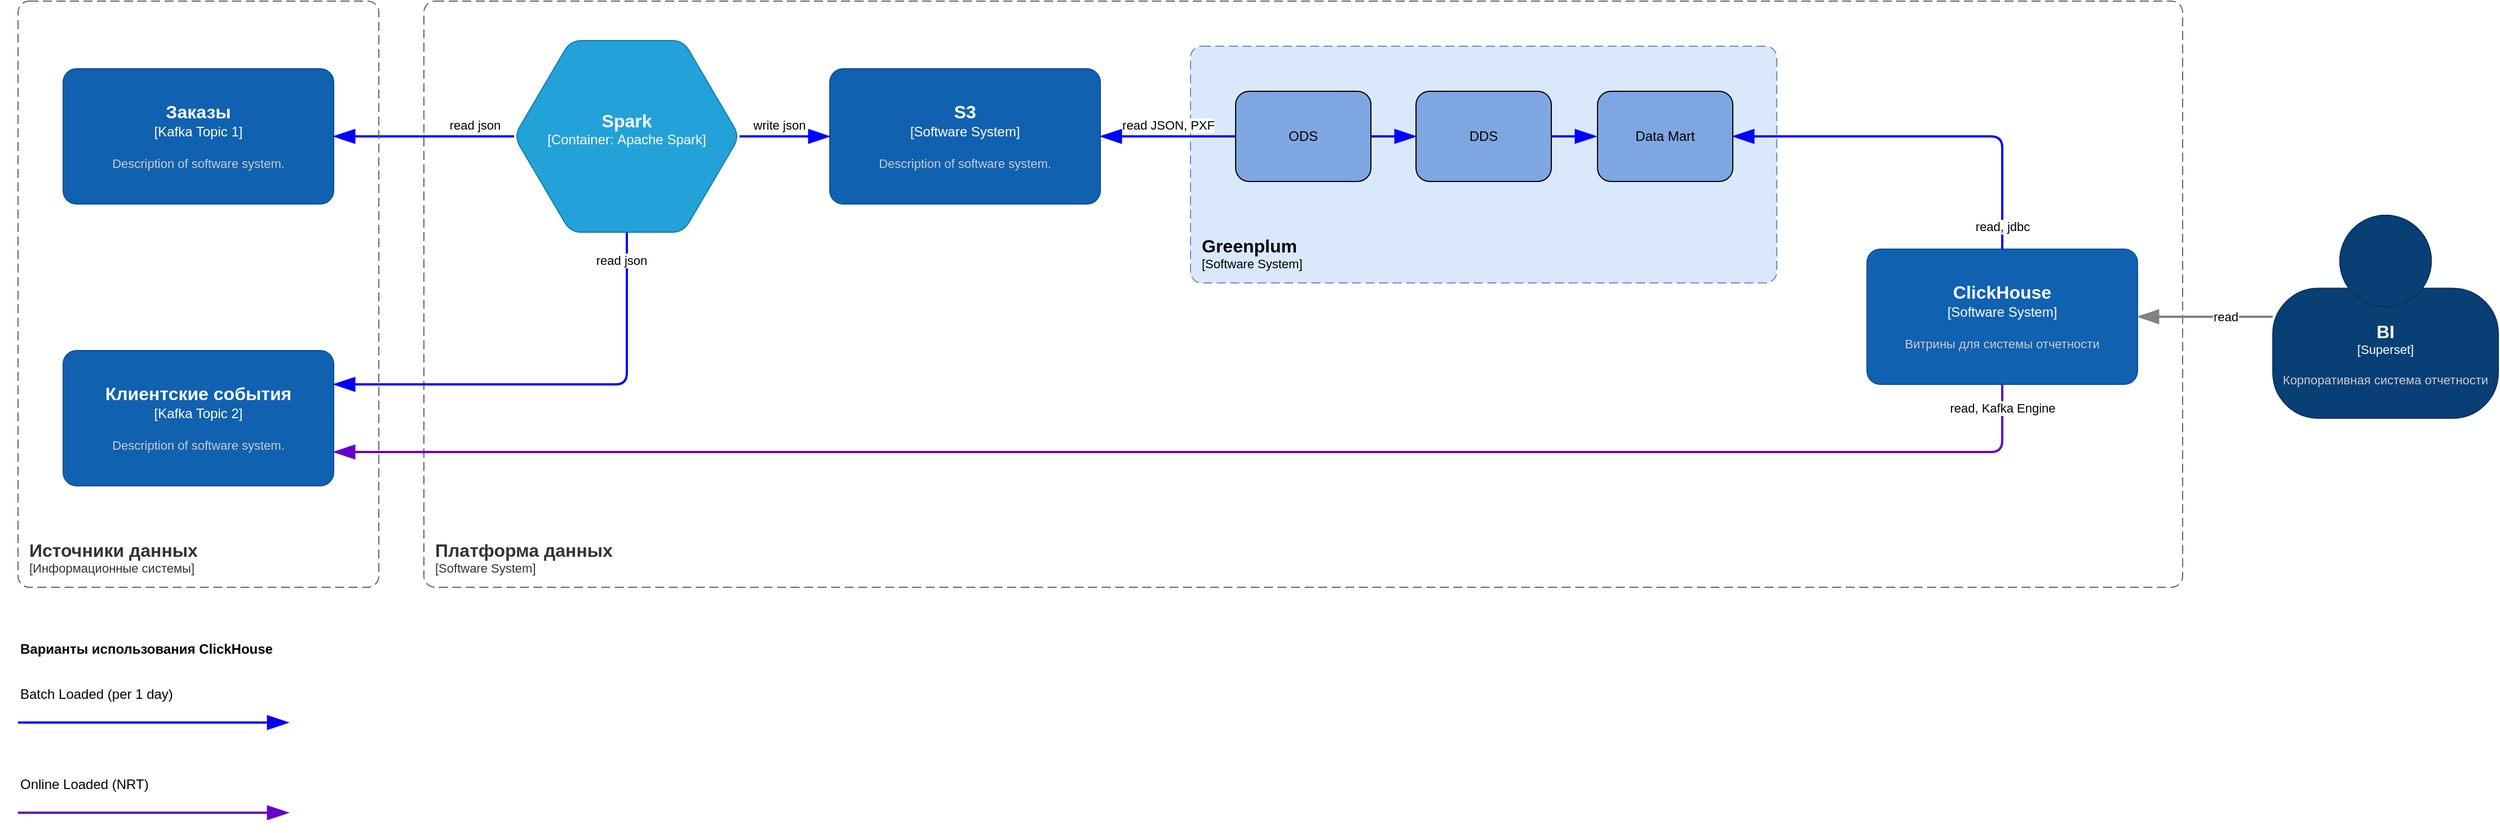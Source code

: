 <mxfile version="24.7.17">
  <diagram name="Page-1" id="fmKF6qhwYF40Ecv5AsWj">
    <mxGraphModel dx="1077" dy="627" grid="1" gridSize="10" guides="1" tooltips="1" connect="1" arrows="1" fold="1" page="1" pageScale="1" pageWidth="2336" pageHeight="1654" math="0" shadow="0">
      <root>
        <mxCell id="0" />
        <mxCell id="1" parent="0" />
        <object placeholders="1" c4Name="ClickHouse" c4Type="Software System" c4Description="Витрины для системы отчетности" label="&lt;font style=&quot;font-size: 16px&quot;&gt;&lt;b&gt;%c4Name%&lt;/b&gt;&lt;/font&gt;&lt;div&gt;[%c4Type%]&lt;/div&gt;&lt;br&gt;&lt;div&gt;&lt;font style=&quot;font-size: 11px&quot;&gt;&lt;font color=&quot;#cccccc&quot;&gt;%c4Description%&lt;/font&gt;&lt;/div&gt;" id="4Fma5v_y7Rf9FJcTUU7c-2">
          <mxCell style="rounded=1;whiteSpace=wrap;html=1;labelBackgroundColor=none;fillColor=#1061B0;fontColor=#ffffff;align=center;arcSize=10;strokeColor=#0D5091;metaEdit=1;resizable=0;points=[[0.25,0,0],[0.5,0,0],[0.75,0,0],[1,0.25,0],[1,0.5,0],[1,0.75,0],[0.75,1,0],[0.5,1,0],[0.25,1,0],[0,0.75,0],[0,0.5,0],[0,0.25,0]];" parent="1" vertex="1">
            <mxGeometry x="1760" y="260" width="240" height="120" as="geometry" />
          </mxCell>
        </object>
        <object placeholders="1" c4Name="Greenplum" c4Type="SystemScopeBoundary" c4Application="Software System" label="&lt;font style=&quot;font-size: 16px&quot;&gt;&lt;b&gt;&lt;div style=&quot;text-align: left&quot;&gt;%c4Name%&lt;/div&gt;&lt;/b&gt;&lt;/font&gt;&lt;div style=&quot;text-align: left&quot;&gt;[%c4Application%]&lt;/div&gt;" id="6L8jxl9qIoTDlg006zht-1">
          <mxCell style="rounded=1;fontSize=11;whiteSpace=wrap;html=1;dashed=1;arcSize=20;fillColor=#dae8fc;strokeColor=#6c8ebf;labelBackgroundColor=none;align=left;verticalAlign=bottom;labelBorderColor=none;spacingTop=0;spacing=10;dashPattern=8 4;metaEdit=1;rotatable=0;perimeter=rectanglePerimeter;noLabel=0;labelPadding=0;allowArrows=0;connectable=0;expand=0;recursiveResize=0;editable=1;pointerEvents=0;absoluteArcSize=1;points=[[0.25,0,0],[0.5,0,0],[0.75,0,0],[1,0.25,0],[1,0.5,0],[1,0.75,0],[0.75,1,0],[0.5,1,0],[0.25,1,0],[0,0.75,0],[0,0.5,0],[0,0.25,0]];" vertex="1" parent="1">
            <mxGeometry x="1160" y="80" width="520" height="210" as="geometry" />
          </mxCell>
        </object>
        <object placeholders="1" c4Name="S3" c4Type="Software System" c4Description="Description of software system." label="&lt;font style=&quot;font-size: 16px&quot;&gt;&lt;b&gt;%c4Name%&lt;/b&gt;&lt;/font&gt;&lt;div&gt;[%c4Type%]&lt;/div&gt;&lt;br&gt;&lt;div&gt;&lt;font style=&quot;font-size: 11px&quot;&gt;&lt;font color=&quot;#cccccc&quot;&gt;%c4Description%&lt;/font&gt;&lt;/div&gt;" id="6L8jxl9qIoTDlg006zht-2">
          <mxCell style="rounded=1;whiteSpace=wrap;html=1;labelBackgroundColor=none;fillColor=#1061B0;fontColor=#ffffff;align=center;arcSize=10;strokeColor=#0D5091;metaEdit=1;resizable=0;points=[[0.25,0,0],[0.5,0,0],[0.75,0,0],[1,0.25,0],[1,0.5,0],[1,0.75,0],[0.75,1,0],[0.5,1,0],[0.25,1,0],[0,0.75,0],[0,0.5,0],[0,0.25,0]];" vertex="1" parent="1">
            <mxGeometry x="840" y="100" width="240" height="120" as="geometry" />
          </mxCell>
        </object>
        <object placeholders="1" c4Name="Платформа данных" c4Type="SystemScopeBoundary" c4Application="Software System" label="&lt;font style=&quot;font-size: 16px&quot;&gt;&lt;b&gt;&lt;div style=&quot;text-align: left&quot;&gt;%c4Name%&lt;/div&gt;&lt;/b&gt;&lt;/font&gt;&lt;div style=&quot;text-align: left&quot;&gt;[%c4Application%]&lt;/div&gt;" id="6L8jxl9qIoTDlg006zht-3">
          <mxCell style="rounded=1;fontSize=11;whiteSpace=wrap;html=1;dashed=1;arcSize=20;fillColor=none;strokeColor=#666666;fontColor=#333333;labelBackgroundColor=none;align=left;verticalAlign=bottom;labelBorderColor=none;spacingTop=0;spacing=10;dashPattern=8 4;metaEdit=1;rotatable=0;perimeter=rectanglePerimeter;noLabel=0;labelPadding=0;allowArrows=0;connectable=0;expand=0;recursiveResize=0;editable=1;pointerEvents=0;absoluteArcSize=1;points=[[0.25,0,0],[0.5,0,0],[0.75,0,0],[1,0.25,0],[1,0.5,0],[1,0.75,0],[0.75,1,0],[0.5,1,0],[0.25,1,0],[0,0.75,0],[0,0.5,0],[0,0.25,0]];" vertex="1" parent="1">
            <mxGeometry x="480" y="40" width="1560" height="520" as="geometry" />
          </mxCell>
        </object>
        <object placeholders="1" c4Name="BI" c4Type="Superset" c4Description="Корпоративная система отчетности" label="&lt;font style=&quot;font-size: 16px&quot;&gt;&lt;b&gt;%c4Name%&lt;/b&gt;&lt;/font&gt;&lt;div&gt;[%c4Type%]&lt;/div&gt;&lt;br&gt;&lt;div&gt;&lt;font style=&quot;font-size: 11px&quot;&gt;&lt;font color=&quot;#cccccc&quot;&gt;%c4Description%&lt;/font&gt;&lt;/div&gt;" id="6L8jxl9qIoTDlg006zht-5">
          <mxCell style="html=1;fontSize=11;dashed=0;whiteSpace=wrap;fillColor=#083F75;strokeColor=#06315C;fontColor=#ffffff;shape=mxgraph.c4.person2;align=center;metaEdit=1;points=[[0.5,0,0],[1,0.5,0],[1,0.75,0],[0.75,1,0],[0.5,1,0],[0.25,1,0],[0,0.75,0],[0,0.5,0]];resizable=0;" vertex="1" parent="1">
            <mxGeometry x="2120" y="230" width="200" height="180" as="geometry" />
          </mxCell>
        </object>
        <mxCell id="6L8jxl9qIoTDlg006zht-6" style="edgeStyle=orthogonalEdgeStyle;rounded=1;orthogonalLoop=1;jettySize=auto;html=1;entryX=0;entryY=0.5;entryDx=0;entryDy=0;entryPerimeter=0;endArrow=none;endFill=0;endSize=14;startSize=14;strokeColor=#828282;curved=0;startArrow=blockThin;startFill=1;strokeWidth=2;" edge="1" parent="1" source="4Fma5v_y7Rf9FJcTUU7c-2" target="6L8jxl9qIoTDlg006zht-5">
          <mxGeometry relative="1" as="geometry" />
        </mxCell>
        <mxCell id="6L8jxl9qIoTDlg006zht-34" value="read" style="edgeLabel;html=1;align=center;verticalAlign=middle;resizable=0;points=[];" vertex="1" connectable="0" parent="6L8jxl9qIoTDlg006zht-6">
          <mxGeometry x="0.298" relative="1" as="geometry">
            <mxPoint as="offset" />
          </mxGeometry>
        </mxCell>
        <mxCell id="6L8jxl9qIoTDlg006zht-7" value="Data Mart" style="rounded=1;whiteSpace=wrap;html=1;fillColor=#7EA6E0;" vertex="1" parent="1">
          <mxGeometry x="1521" y="120" width="120" height="80" as="geometry" />
        </mxCell>
        <mxCell id="6L8jxl9qIoTDlg006zht-9" style="edgeStyle=orthogonalEdgeStyle;rounded=1;orthogonalLoop=1;jettySize=auto;html=1;curved=0;endArrow=none;endFill=0;endSize=14;startSize=14;strokeColor=#0000FF;strokeWidth=2;startArrow=blockThin;startFill=1;" edge="1" parent="1" source="6L8jxl9qIoTDlg006zht-7" target="4Fma5v_y7Rf9FJcTUU7c-2">
          <mxGeometry relative="1" as="geometry">
            <Array as="points">
              <mxPoint x="1880" y="160" />
            </Array>
          </mxGeometry>
        </mxCell>
        <mxCell id="6L8jxl9qIoTDlg006zht-32" value="read, jdbc" style="edgeLabel;html=1;align=center;verticalAlign=middle;resizable=0;points=[];" vertex="1" connectable="0" parent="6L8jxl9qIoTDlg006zht-9">
          <mxGeometry x="0.745" y="1" relative="1" as="geometry">
            <mxPoint x="-1" y="23" as="offset" />
          </mxGeometry>
        </mxCell>
        <object placeholders="1" c4Type="Relationship" id="6L8jxl9qIoTDlg006zht-10">
          <mxCell style="endArrow=blockThin;html=1;fontSize=10;fontColor=#404040;strokeWidth=2;endFill=1;strokeColor=#0000FF;elbow=vertical;metaEdit=1;endSize=14;startSize=14;jumpStyle=arc;jumpSize=16;rounded=0;edgeStyle=orthogonalEdgeStyle;" edge="1" parent="1">
            <mxGeometry width="240" relative="1" as="geometry">
              <mxPoint x="120" y="680" as="sourcePoint" />
              <mxPoint x="360" y="680" as="targetPoint" />
            </mxGeometry>
          </mxCell>
        </object>
        <mxCell id="6L8jxl9qIoTDlg006zht-11" value="Batch Loaded (per 1 day)" style="text;html=1;align=left;verticalAlign=middle;whiteSpace=wrap;rounded=0;" vertex="1" parent="1">
          <mxGeometry x="120" y="640" width="240" height="30" as="geometry" />
        </mxCell>
        <mxCell id="6L8jxl9qIoTDlg006zht-12" value="&lt;b&gt;Варианты использования ClickHouse&lt;/b&gt;" style="text;html=1;align=left;verticalAlign=middle;whiteSpace=wrap;rounded=0;" vertex="1" parent="1">
          <mxGeometry x="120" y="600" width="240" height="30" as="geometry" />
        </mxCell>
        <mxCell id="6L8jxl9qIoTDlg006zht-18" style="edgeStyle=orthogonalEdgeStyle;rounded=0;orthogonalLoop=1;jettySize=auto;html=1;endArrow=blockThin;endFill=1;endSize=14;startSize=14;strokeColor=#0000FF;strokeWidth=2;" edge="1" parent="1" source="6L8jxl9qIoTDlg006zht-13">
          <mxGeometry relative="1" as="geometry">
            <mxPoint x="1520" y="160" as="targetPoint" />
          </mxGeometry>
        </mxCell>
        <mxCell id="6L8jxl9qIoTDlg006zht-13" value="DDS" style="rounded=1;whiteSpace=wrap;html=1;fillColor=#7EA6E0;" vertex="1" parent="1">
          <mxGeometry x="1360" y="120" width="120" height="80" as="geometry" />
        </mxCell>
        <mxCell id="6L8jxl9qIoTDlg006zht-17" style="edgeStyle=orthogonalEdgeStyle;rounded=0;orthogonalLoop=1;jettySize=auto;html=1;endArrow=blockThin;endFill=1;endSize=14;startSize=14;strokeColor=#0000FF;strokeWidth=2;" edge="1" parent="1" source="6L8jxl9qIoTDlg006zht-14" target="6L8jxl9qIoTDlg006zht-13">
          <mxGeometry relative="1" as="geometry" />
        </mxCell>
        <mxCell id="6L8jxl9qIoTDlg006zht-14" value="ODS" style="rounded=1;whiteSpace=wrap;html=1;fillColor=#7EA6E0;" vertex="1" parent="1">
          <mxGeometry x="1200" y="120" width="120" height="80" as="geometry" />
        </mxCell>
        <object placeholders="1" c4Type="Relationship" id="6L8jxl9qIoTDlg006zht-15">
          <mxCell style="endArrow=none;html=1;fontSize=10;fontColor=#404040;strokeWidth=2;endFill=0;strokeColor=#0000FF;elbow=vertical;metaEdit=1;endSize=14;startSize=14;jumpStyle=arc;jumpSize=16;rounded=1;edgeStyle=orthogonalEdgeStyle;entryX=0;entryY=0.5;entryDx=0;entryDy=0;curved=0;exitX=1;exitY=0.5;exitDx=0;exitDy=0;exitPerimeter=0;startArrow=blockThin;startFill=1;" edge="1" parent="1" source="6L8jxl9qIoTDlg006zht-2" target="6L8jxl9qIoTDlg006zht-14">
            <mxGeometry width="240" relative="1" as="geometry">
              <mxPoint x="1130" y="190" as="sourcePoint" />
              <mxPoint x="1500" y="370" as="targetPoint" />
              <Array as="points">
                <mxPoint x="1120" y="160" />
                <mxPoint x="1120" y="160" />
              </Array>
            </mxGeometry>
          </mxCell>
        </object>
        <mxCell id="6L8jxl9qIoTDlg006zht-22" value="read JSON, PXF" style="edgeLabel;html=1;align=center;verticalAlign=middle;resizable=0;points=[];" vertex="1" connectable="0" parent="6L8jxl9qIoTDlg006zht-15">
          <mxGeometry x="-0.083" relative="1" as="geometry">
            <mxPoint x="5" y="-10" as="offset" />
          </mxGeometry>
        </mxCell>
        <object placeholders="1" c4Name="Заказы" c4Type="Kafka Topic 1" c4Description="Description of software system." label="&lt;font style=&quot;font-size: 16px&quot;&gt;&lt;b&gt;%c4Name%&lt;/b&gt;&lt;/font&gt;&lt;div&gt;[%c4Type%]&lt;/div&gt;&lt;br&gt;&lt;div&gt;&lt;font style=&quot;font-size: 11px&quot;&gt;&lt;font color=&quot;#cccccc&quot;&gt;%c4Description%&lt;/font&gt;&lt;/div&gt;" id="6L8jxl9qIoTDlg006zht-19">
          <mxCell style="rounded=1;whiteSpace=wrap;html=1;labelBackgroundColor=none;fillColor=#1061B0;fontColor=#ffffff;align=center;arcSize=10;strokeColor=#0D5091;metaEdit=1;resizable=0;points=[[0.25,0,0],[0.5,0,0],[0.75,0,0],[1,0.25,0],[1,0.5,0],[1,0.75,0],[0.75,1,0],[0.5,1,0],[0.25,1,0],[0,0.75,0],[0,0.5,0],[0,0.25,0]];" vertex="1" parent="1">
            <mxGeometry x="160" y="100" width="240" height="120" as="geometry" />
          </mxCell>
        </object>
        <object placeholders="1" c4Type="Relationship" id="6L8jxl9qIoTDlg006zht-20">
          <mxCell style="endArrow=none;html=1;fontSize=10;fontColor=#404040;strokeWidth=2;endFill=0;strokeColor=#0000FF;elbow=vertical;metaEdit=1;endSize=14;startSize=14;jumpStyle=arc;jumpSize=16;rounded=1;edgeStyle=orthogonalEdgeStyle;exitX=1;exitY=0.5;exitDx=0;exitDy=0;exitPerimeter=0;curved=0;startArrow=blockThin;startFill=1;entryX=0;entryY=0.5;entryDx=0;entryDy=0;entryPerimeter=0;" edge="1" parent="1" source="6L8jxl9qIoTDlg006zht-19" target="6L8jxl9qIoTDlg006zht-24">
            <mxGeometry width="240" relative="1" as="geometry">
              <mxPoint x="730" y="240" as="sourcePoint" />
              <mxPoint x="600" y="210" as="targetPoint" />
              <Array as="points">
                <mxPoint x="450" y="160" />
                <mxPoint x="450" y="160" />
              </Array>
            </mxGeometry>
          </mxCell>
        </object>
        <mxCell id="6L8jxl9qIoTDlg006zht-25" value="read json" style="edgeLabel;html=1;align=center;verticalAlign=middle;resizable=0;points=[];" vertex="1" connectable="0" parent="6L8jxl9qIoTDlg006zht-20">
          <mxGeometry x="-0.152" y="1" relative="1" as="geometry">
            <mxPoint x="57" y="-9" as="offset" />
          </mxGeometry>
        </mxCell>
        <object placeholders="1" c4Name="Клиентские события" c4Type="Kafka Topic 2" c4Description="Description of software system." label="&lt;font style=&quot;font-size: 16px&quot;&gt;&lt;b&gt;%c4Name%&lt;/b&gt;&lt;/font&gt;&lt;div&gt;[%c4Type%]&lt;/div&gt;&lt;br&gt;&lt;div&gt;&lt;font style=&quot;font-size: 11px&quot;&gt;&lt;font color=&quot;#cccccc&quot;&gt;%c4Description%&lt;/font&gt;&lt;/div&gt;" id="6L8jxl9qIoTDlg006zht-21">
          <mxCell style="rounded=1;whiteSpace=wrap;html=1;labelBackgroundColor=none;fillColor=#1061B0;fontColor=#ffffff;align=center;arcSize=10;strokeColor=#0D5091;metaEdit=1;resizable=0;points=[[0.25,0,0],[0.5,0,0],[0.75,0,0],[1,0.25,0],[1,0.5,0],[1,0.75,0],[0.75,1,0],[0.5,1,0],[0.25,1,0],[0,0.75,0],[0,0.5,0],[0,0.25,0]];" vertex="1" parent="1">
            <mxGeometry x="160" y="350" width="240" height="120" as="geometry" />
          </mxCell>
        </object>
        <object placeholders="1" c4Name="Spark" c4Type="Container" c4Technology="Apache Spark" c4Description="" label="&lt;font style=&quot;font-size: 16px&quot;&gt;&lt;b&gt;%c4Name%&lt;/b&gt;&lt;/font&gt;&lt;div&gt;[%c4Type%:&amp;nbsp;%c4Technology%]&lt;/div&gt;&lt;br&gt;&lt;div&gt;&lt;font style=&quot;font-size: 11px&quot;&gt;&lt;font color=&quot;#E6E6E6&quot;&gt;%c4Description%&lt;/font&gt;&lt;/div&gt;" id="6L8jxl9qIoTDlg006zht-24">
          <mxCell style="shape=hexagon;size=50;perimeter=hexagonPerimeter2;whiteSpace=wrap;html=1;fixedSize=1;rounded=1;labelBackgroundColor=none;fillColor=#23A2D9;fontSize=12;fontColor=#ffffff;align=center;strokeColor=#0E7DAD;metaEdit=1;points=[[0.5,0,0],[1,0.25,0],[1,0.5,0],[1,0.75,0],[0.5,1,0],[0,0.75,0],[0,0.5,0],[0,0.25,0]];resizable=0;" vertex="1" parent="1">
            <mxGeometry x="560" y="75" width="200" height="170" as="geometry" />
          </mxCell>
        </object>
        <object placeholders="1" c4Type="Relationship" id="6L8jxl9qIoTDlg006zht-26">
          <mxCell style="endArrow=none;html=1;fontSize=10;fontColor=#404040;strokeWidth=2;endFill=0;strokeColor=#0000FF;elbow=vertical;metaEdit=1;endSize=14;startSize=14;jumpStyle=arc;jumpSize=16;rounded=1;edgeStyle=orthogonalEdgeStyle;exitX=0;exitY=0.5;exitDx=0;exitDy=0;exitPerimeter=0;curved=0;startArrow=blockThin;startFill=1;entryX=1;entryY=0.5;entryDx=0;entryDy=0;entryPerimeter=0;" edge="1" parent="1" source="6L8jxl9qIoTDlg006zht-2" target="6L8jxl9qIoTDlg006zht-24">
            <mxGeometry width="240" relative="1" as="geometry">
              <mxPoint x="450" y="170" as="sourcePoint" />
              <mxPoint x="570" y="170" as="targetPoint" />
            </mxGeometry>
          </mxCell>
        </object>
        <mxCell id="6L8jxl9qIoTDlg006zht-28" value="write json" style="edgeLabel;html=1;align=center;verticalAlign=middle;resizable=0;points=[];" vertex="1" connectable="0" parent="6L8jxl9qIoTDlg006zht-26">
          <mxGeometry x="-0.092" y="2" relative="1" as="geometry">
            <mxPoint x="-9" y="-12" as="offset" />
          </mxGeometry>
        </mxCell>
        <object placeholders="1" c4Type="Relationship" id="6L8jxl9qIoTDlg006zht-29">
          <mxCell style="endArrow=none;html=1;fontSize=10;fontColor=#404040;strokeWidth=2;endFill=0;strokeColor=#0000FF;elbow=vertical;metaEdit=1;endSize=14;startSize=14;jumpStyle=arc;jumpSize=16;rounded=1;edgeStyle=orthogonalEdgeStyle;exitX=1;exitY=0.25;exitDx=0;exitDy=0;exitPerimeter=0;curved=0;startArrow=blockThin;startFill=1;entryX=0.5;entryY=1;entryDx=0;entryDy=0;entryPerimeter=0;" edge="1" parent="1" source="6L8jxl9qIoTDlg006zht-21" target="6L8jxl9qIoTDlg006zht-24">
            <mxGeometry width="240" relative="1" as="geometry">
              <mxPoint x="450" y="170" as="sourcePoint" />
              <mxPoint x="570" y="330" as="targetPoint" />
              <Array as="points">
                <mxPoint x="660" y="380" />
              </Array>
            </mxGeometry>
          </mxCell>
        </object>
        <mxCell id="6L8jxl9qIoTDlg006zht-30" value="read json" style="edgeLabel;html=1;align=center;verticalAlign=middle;resizable=0;points=[];" vertex="1" connectable="0" parent="6L8jxl9qIoTDlg006zht-29">
          <mxGeometry x="-0.152" y="1" relative="1" as="geometry">
            <mxPoint x="87" y="-109" as="offset" />
          </mxGeometry>
        </mxCell>
        <object placeholders="1" c4Type="Relationship" id="6L8jxl9qIoTDlg006zht-31">
          <mxCell style="endArrow=blockThin;html=1;fontSize=10;fontColor=#404040;strokeWidth=2;endFill=1;strokeColor=#6600CC;elbow=vertical;metaEdit=1;endSize=14;startSize=14;jumpStyle=arc;jumpSize=16;rounded=1;edgeStyle=orthogonalEdgeStyle;curved=0;entryX=1;entryY=0.75;entryDx=0;entryDy=0;entryPerimeter=0;exitX=0.5;exitY=1;exitDx=0;exitDy=0;exitPerimeter=0;" edge="1" parent="1" source="4Fma5v_y7Rf9FJcTUU7c-2" target="6L8jxl9qIoTDlg006zht-21">
            <mxGeometry width="240" relative="1" as="geometry">
              <mxPoint x="1060" y="440" as="sourcePoint" />
              <mxPoint x="820" y="390" as="targetPoint" />
            </mxGeometry>
          </mxCell>
        </object>
        <mxCell id="6L8jxl9qIoTDlg006zht-33" value="read, Kafka Engine" style="edgeLabel;html=1;align=center;verticalAlign=middle;resizable=0;points=[];" vertex="1" connectable="0" parent="6L8jxl9qIoTDlg006zht-31">
          <mxGeometry x="-0.96" y="1" relative="1" as="geometry">
            <mxPoint x="-1" y="-10" as="offset" />
          </mxGeometry>
        </mxCell>
        <object placeholders="1" c4Name="Источники данных" c4Type="SystemScopeBoundary" c4Application="Информационные системы" label="&lt;font style=&quot;font-size: 16px&quot;&gt;&lt;b&gt;&lt;div style=&quot;text-align: left&quot;&gt;%c4Name%&lt;/div&gt;&lt;/b&gt;&lt;/font&gt;&lt;div style=&quot;text-align: left&quot;&gt;[%c4Application%]&lt;/div&gt;" id="6L8jxl9qIoTDlg006zht-36">
          <mxCell style="rounded=1;fontSize=11;whiteSpace=wrap;html=1;dashed=1;arcSize=20;fillColor=none;strokeColor=#666666;fontColor=#333333;labelBackgroundColor=none;align=left;verticalAlign=bottom;labelBorderColor=none;spacingTop=0;spacing=10;dashPattern=8 4;metaEdit=1;rotatable=0;perimeter=rectanglePerimeter;noLabel=0;labelPadding=0;allowArrows=0;connectable=0;expand=0;recursiveResize=0;editable=1;pointerEvents=0;absoluteArcSize=1;points=[[0.25,0,0],[0.5,0,0],[0.75,0,0],[1,0.25,0],[1,0.5,0],[1,0.75,0],[0.75,1,0],[0.5,1,0],[0.25,1,0],[0,0.75,0],[0,0.5,0],[0,0.25,0]];" vertex="1" parent="1">
            <mxGeometry x="120" y="40" width="320" height="520" as="geometry" />
          </mxCell>
        </object>
        <object placeholders="1" c4Type="Relationship" id="6L8jxl9qIoTDlg006zht-38">
          <mxCell style="endArrow=blockThin;html=1;fontSize=10;fontColor=#404040;strokeWidth=2;endFill=1;strokeColor=#6600CC;elbow=vertical;metaEdit=1;endSize=14;startSize=14;jumpStyle=arc;jumpSize=16;rounded=0;edgeStyle=orthogonalEdgeStyle;" edge="1" parent="1">
            <mxGeometry width="240" relative="1" as="geometry">
              <mxPoint x="120" y="760" as="sourcePoint" />
              <mxPoint x="360" y="760" as="targetPoint" />
            </mxGeometry>
          </mxCell>
        </object>
        <mxCell id="6L8jxl9qIoTDlg006zht-39" value="Online Loaded (NRT)" style="text;html=1;align=left;verticalAlign=middle;whiteSpace=wrap;rounded=0;" vertex="1" parent="1">
          <mxGeometry x="120" y="720" width="240" height="30" as="geometry" />
        </mxCell>
      </root>
    </mxGraphModel>
  </diagram>
</mxfile>

